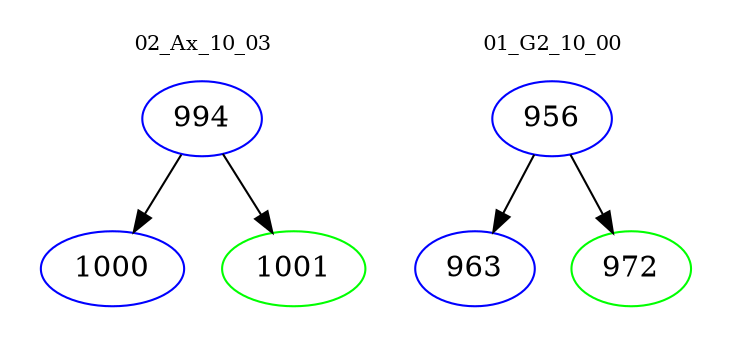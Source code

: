 digraph{
subgraph cluster_0 {
color = white
label = "02_Ax_10_03";
fontsize=10;
T0_994 [label="994", color="blue"]
T0_994 -> T0_1000 [color="black"]
T0_1000 [label="1000", color="blue"]
T0_994 -> T0_1001 [color="black"]
T0_1001 [label="1001", color="green"]
}
subgraph cluster_1 {
color = white
label = "01_G2_10_00";
fontsize=10;
T1_956 [label="956", color="blue"]
T1_956 -> T1_963 [color="black"]
T1_963 [label="963", color="blue"]
T1_956 -> T1_972 [color="black"]
T1_972 [label="972", color="green"]
}
}
